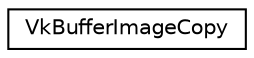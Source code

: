 digraph "Graphical Class Hierarchy"
{
 // LATEX_PDF_SIZE
  edge [fontname="Helvetica",fontsize="10",labelfontname="Helvetica",labelfontsize="10"];
  node [fontname="Helvetica",fontsize="10",shape=record];
  rankdir="LR";
  Node0 [label="VkBufferImageCopy",height=0.2,width=0.4,color="black", fillcolor="white", style="filled",URL="$structVkBufferImageCopy.html",tooltip=" "];
}
